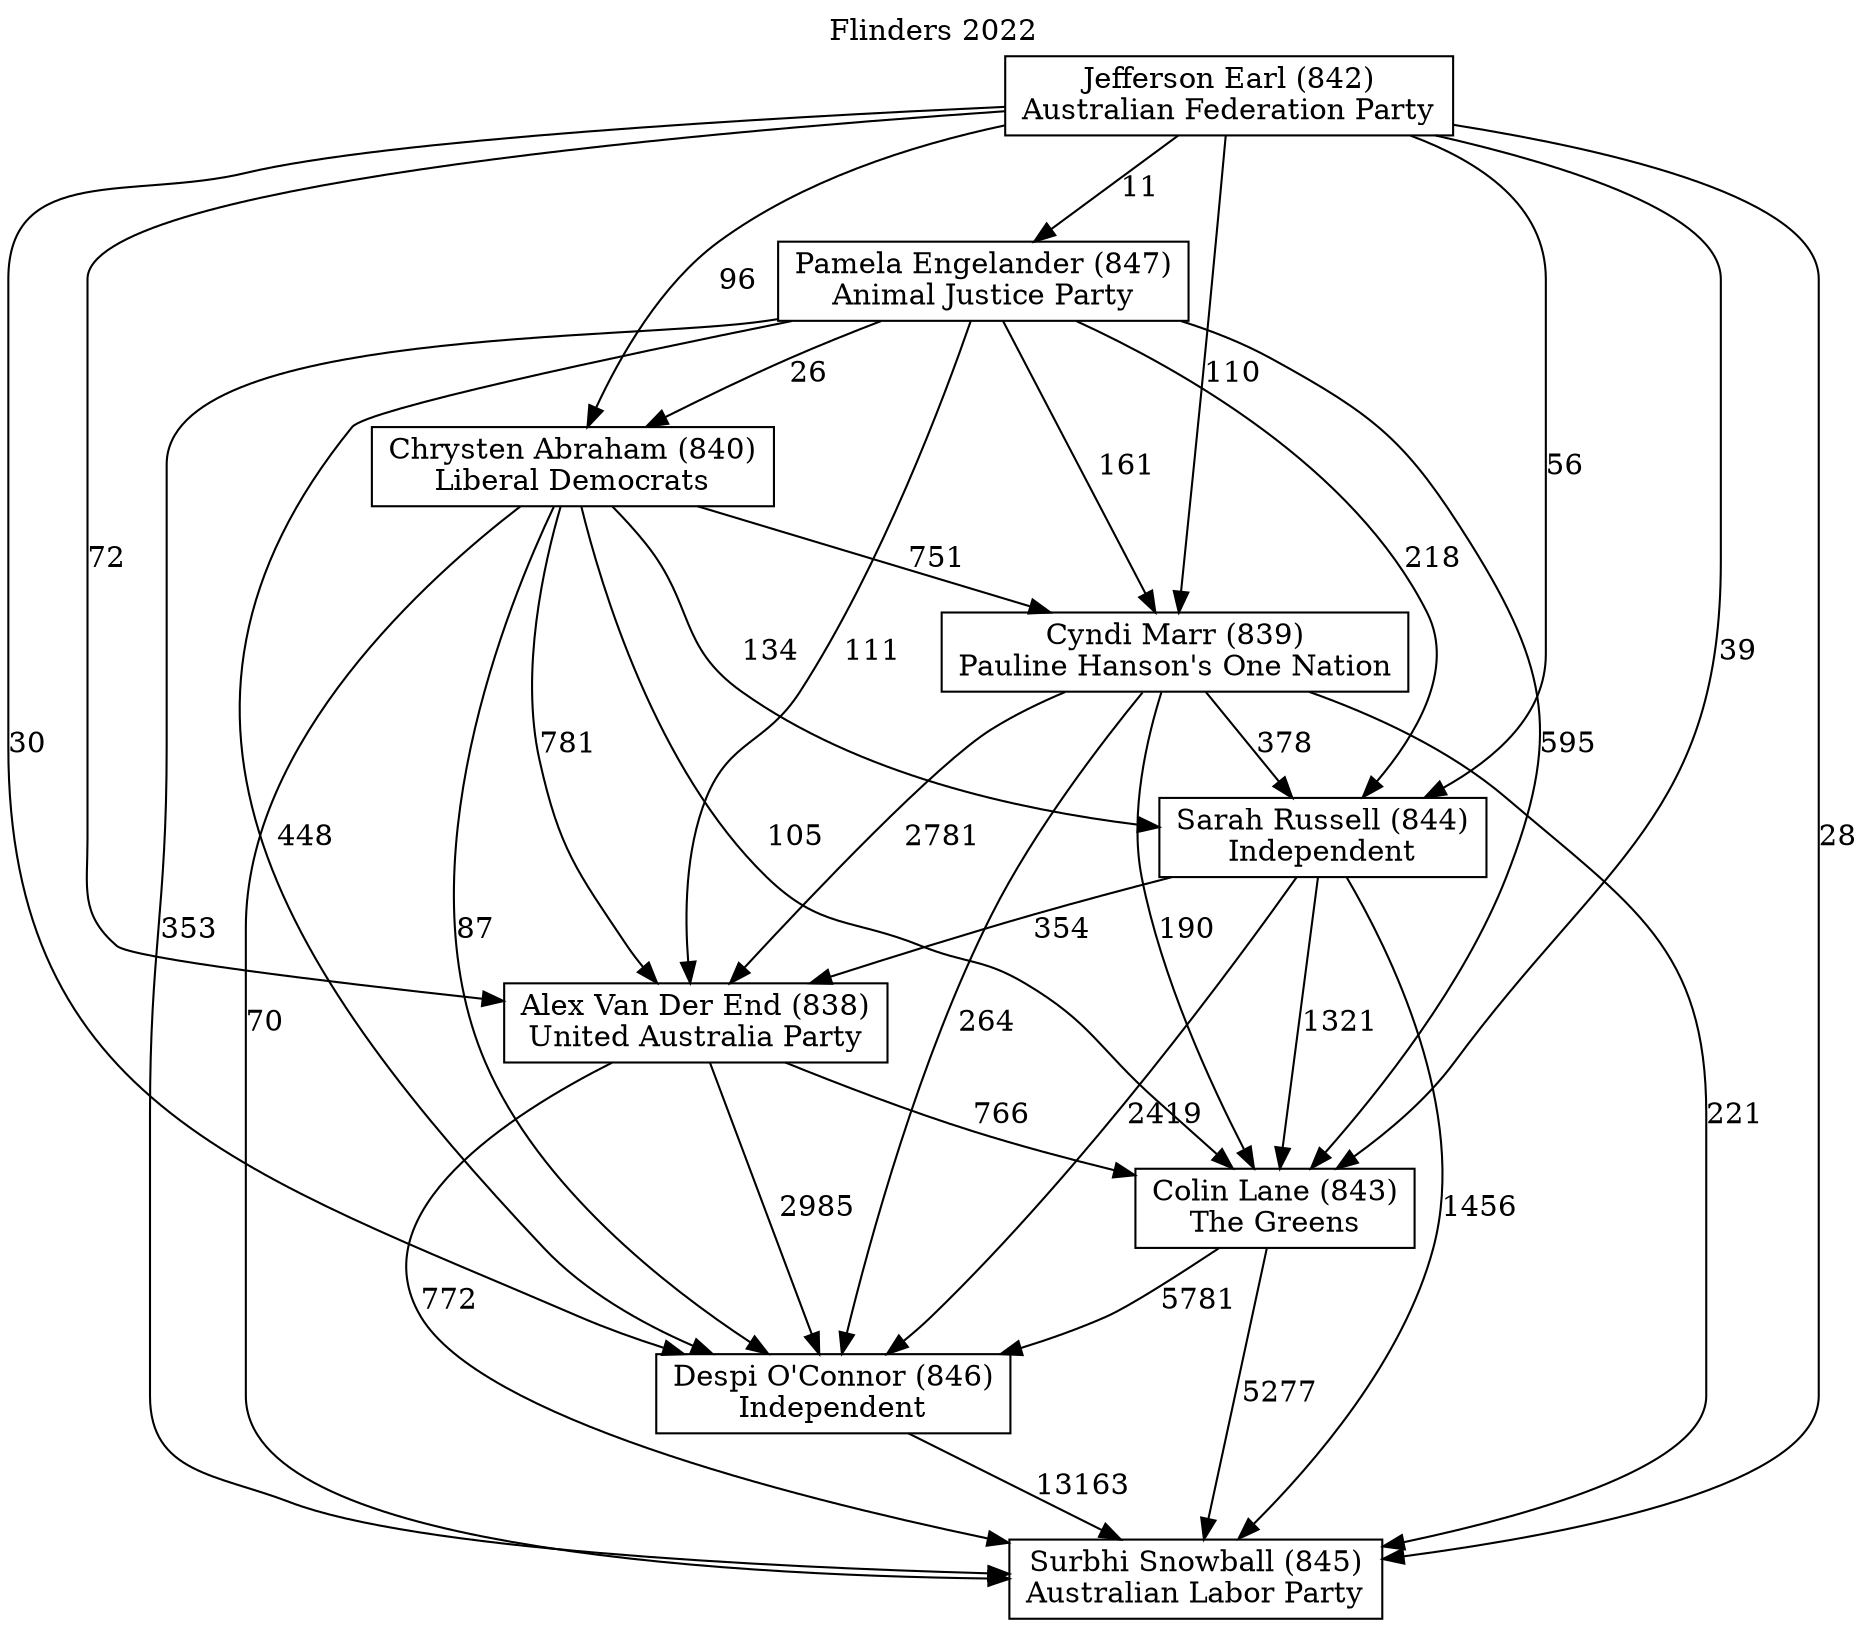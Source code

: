 // House preference flow
digraph "Surbhi Snowball (845)_Flinders_2022" {
	graph [label="Flinders 2022" labelloc=t mclimit=10]
	node [shape=box]
	"Alex Van Der End (838)" [label="Alex Van Der End (838)
United Australia Party"]
	"Chrysten Abraham (840)" [label="Chrysten Abraham (840)
Liberal Democrats"]
	"Colin Lane (843)" [label="Colin Lane (843)
The Greens"]
	"Cyndi Marr (839)" [label="Cyndi Marr (839)
Pauline Hanson's One Nation"]
	"Despi O'Connor (846)" [label="Despi O'Connor (846)
Independent"]
	"Jefferson Earl (842)" [label="Jefferson Earl (842)
Australian Federation Party"]
	"Pamela Engelander (847)" [label="Pamela Engelander (847)
Animal Justice Party"]
	"Sarah Russell (844)" [label="Sarah Russell (844)
Independent"]
	"Surbhi Snowball (845)" [label="Surbhi Snowball (845)
Australian Labor Party"]
	"Alex Van Der End (838)" -> "Colin Lane (843)" [label=766]
	"Alex Van Der End (838)" -> "Despi O'Connor (846)" [label=2985]
	"Alex Van Der End (838)" -> "Surbhi Snowball (845)" [label=772]
	"Chrysten Abraham (840)" -> "Alex Van Der End (838)" [label=781]
	"Chrysten Abraham (840)" -> "Colin Lane (843)" [label=105]
	"Chrysten Abraham (840)" -> "Cyndi Marr (839)" [label=751]
	"Chrysten Abraham (840)" -> "Despi O'Connor (846)" [label=87]
	"Chrysten Abraham (840)" -> "Sarah Russell (844)" [label=134]
	"Chrysten Abraham (840)" -> "Surbhi Snowball (845)" [label=70]
	"Colin Lane (843)" -> "Despi O'Connor (846)" [label=5781]
	"Colin Lane (843)" -> "Surbhi Snowball (845)" [label=5277]
	"Cyndi Marr (839)" -> "Alex Van Der End (838)" [label=2781]
	"Cyndi Marr (839)" -> "Colin Lane (843)" [label=190]
	"Cyndi Marr (839)" -> "Despi O'Connor (846)" [label=264]
	"Cyndi Marr (839)" -> "Sarah Russell (844)" [label=378]
	"Cyndi Marr (839)" -> "Surbhi Snowball (845)" [label=221]
	"Despi O'Connor (846)" -> "Surbhi Snowball (845)" [label=13163]
	"Jefferson Earl (842)" -> "Alex Van Der End (838)" [label=72]
	"Jefferson Earl (842)" -> "Chrysten Abraham (840)" [label=96]
	"Jefferson Earl (842)" -> "Colin Lane (843)" [label=39]
	"Jefferson Earl (842)" -> "Cyndi Marr (839)" [label=110]
	"Jefferson Earl (842)" -> "Despi O'Connor (846)" [label=30]
	"Jefferson Earl (842)" -> "Pamela Engelander (847)" [label=11]
	"Jefferson Earl (842)" -> "Sarah Russell (844)" [label=56]
	"Jefferson Earl (842)" -> "Surbhi Snowball (845)" [label=28]
	"Pamela Engelander (847)" -> "Alex Van Der End (838)" [label=111]
	"Pamela Engelander (847)" -> "Chrysten Abraham (840)" [label=26]
	"Pamela Engelander (847)" -> "Colin Lane (843)" [label=595]
	"Pamela Engelander (847)" -> "Cyndi Marr (839)" [label=161]
	"Pamela Engelander (847)" -> "Despi O'Connor (846)" [label=448]
	"Pamela Engelander (847)" -> "Sarah Russell (844)" [label=218]
	"Pamela Engelander (847)" -> "Surbhi Snowball (845)" [label=353]
	"Sarah Russell (844)" -> "Alex Van Der End (838)" [label=354]
	"Sarah Russell (844)" -> "Colin Lane (843)" [label=1321]
	"Sarah Russell (844)" -> "Despi O'Connor (846)" [label=2419]
	"Sarah Russell (844)" -> "Surbhi Snowball (845)" [label=1456]
}
